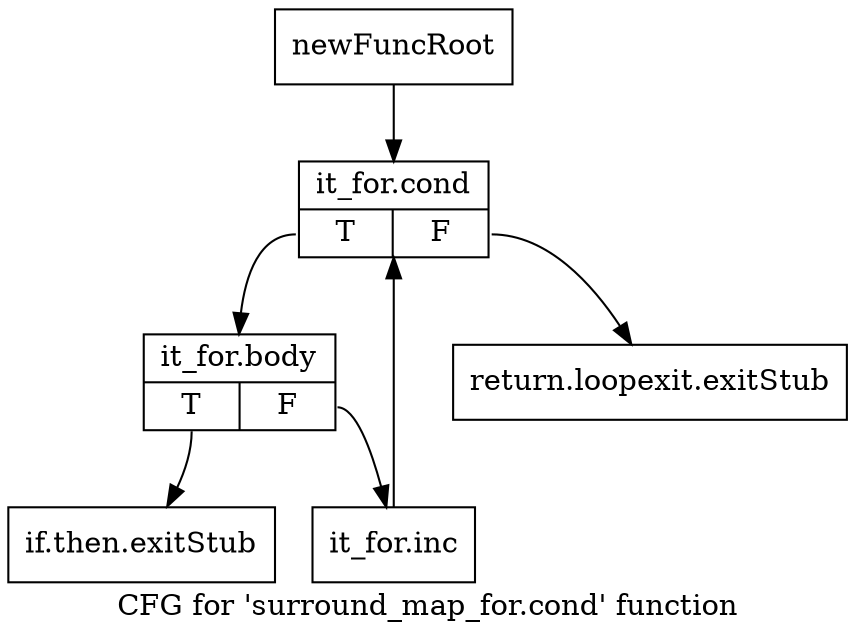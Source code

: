 digraph "CFG for 'surround_map_for.cond' function" {
	label="CFG for 'surround_map_for.cond' function";

	Node0x47a9ea0 [shape=record,label="{newFuncRoot}"];
	Node0x47a9ea0 -> Node0x47aa3d0;
	Node0x47a9ef0 [shape=record,label="{return.loopexit.exitStub}"];
	Node0x47aa380 [shape=record,label="{if.then.exitStub}"];
	Node0x47aa3d0 [shape=record,label="{it_for.cond|{<s0>T|<s1>F}}"];
	Node0x47aa3d0:s0 -> Node0x47aa420;
	Node0x47aa3d0:s1 -> Node0x47a9ef0;
	Node0x47aa420 [shape=record,label="{it_for.body|{<s0>T|<s1>F}}"];
	Node0x47aa420:s0 -> Node0x47aa380;
	Node0x47aa420:s1 -> Node0x47aa470;
	Node0x47aa470 [shape=record,label="{it_for.inc}"];
	Node0x47aa470 -> Node0x47aa3d0;
}
